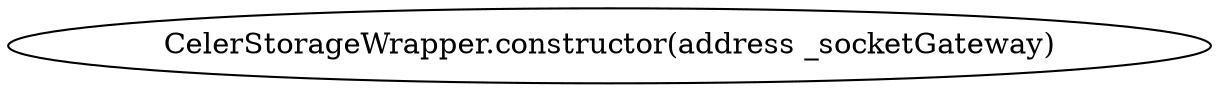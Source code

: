digraph "" {
	graph [bb="0,0,485.38,36"];
	node [label="\N"];
	"CelerStorageWrapper.constructor(address _socketGateway)"	 [height=0.5,
		pos="242.69,18",
		width=6.7413];
}
